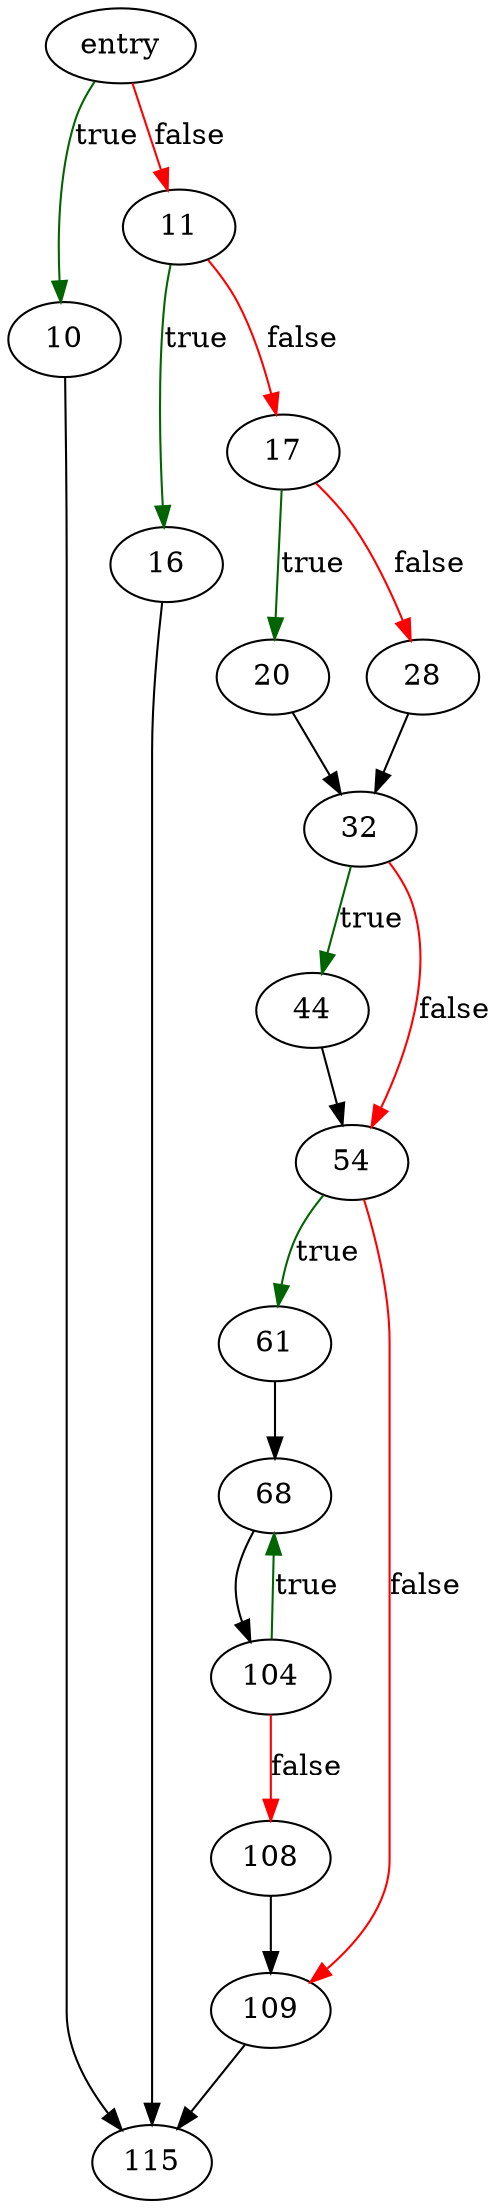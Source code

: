 digraph "pcache1InitBulk" {
	// Node definitions.
	1 [label=entry];
	10;
	11;
	16;
	17;
	20;
	28;
	32;
	44;
	54;
	61;
	68;
	104;
	108;
	109;
	115;

	// Edge definitions.
	1 -> 10 [
		color=darkgreen
		label=true
	];
	1 -> 11 [
		color=red
		label=false
	];
	10 -> 115;
	11 -> 16 [
		color=darkgreen
		label=true
	];
	11 -> 17 [
		color=red
		label=false
	];
	16 -> 115;
	17 -> 20 [
		color=darkgreen
		label=true
	];
	17 -> 28 [
		color=red
		label=false
	];
	20 -> 32;
	28 -> 32;
	32 -> 44 [
		color=darkgreen
		label=true
	];
	32 -> 54 [
		color=red
		label=false
	];
	44 -> 54;
	54 -> 61 [
		color=darkgreen
		label=true
	];
	54 -> 109 [
		color=red
		label=false
	];
	61 -> 68;
	68 -> 104;
	104 -> 68 [
		color=darkgreen
		label=true
	];
	104 -> 108 [
		color=red
		label=false
	];
	108 -> 109;
	109 -> 115;
}